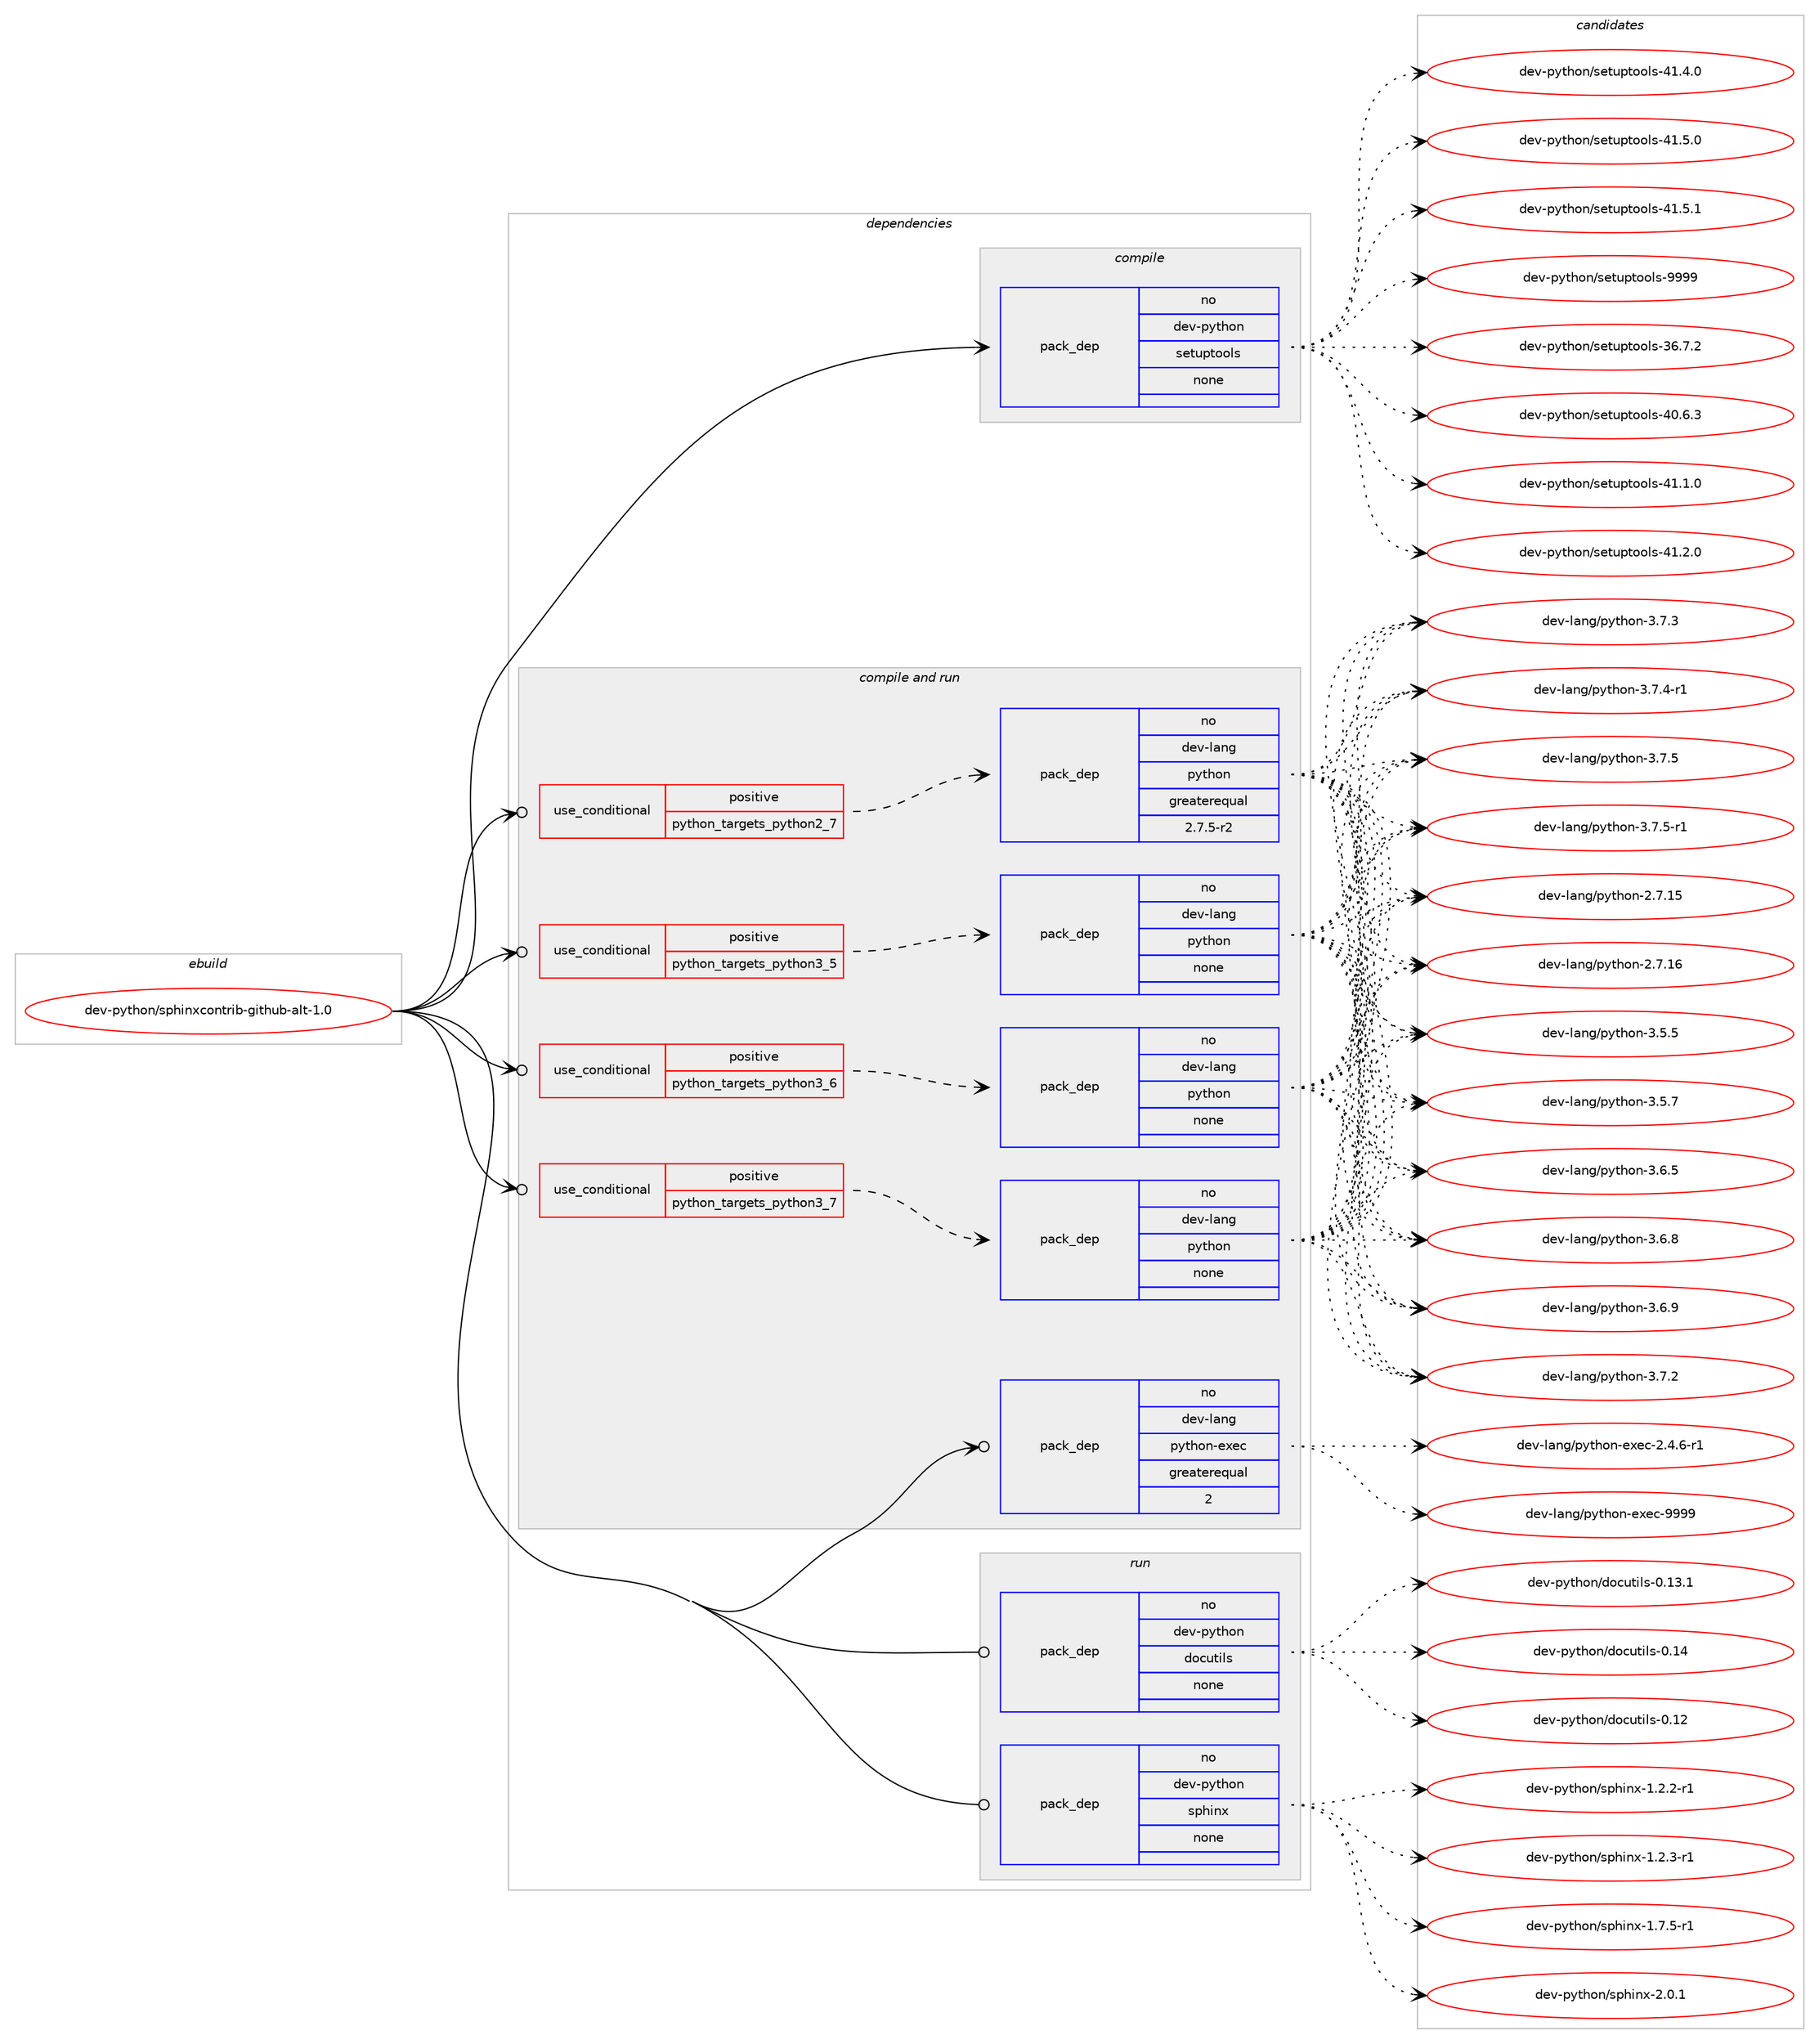 digraph prolog {

# *************
# Graph options
# *************

newrank=true;
concentrate=true;
compound=true;
graph [rankdir=LR,fontname=Helvetica,fontsize=10,ranksep=1.5];#, ranksep=2.5, nodesep=0.2];
edge  [arrowhead=vee];
node  [fontname=Helvetica,fontsize=10];

# **********
# The ebuild
# **********

subgraph cluster_leftcol {
color=gray;
rank=same;
label=<<i>ebuild</i>>;
id [label="dev-python/sphinxcontrib-github-alt-1.0", color=red, width=4, href="../dev-python/sphinxcontrib-github-alt-1.0.svg"];
}

# ****************
# The dependencies
# ****************

subgraph cluster_midcol {
color=gray;
label=<<i>dependencies</i>>;
subgraph cluster_compile {
fillcolor="#eeeeee";
style=filled;
label=<<i>compile</i>>;
subgraph pack476747 {
dependency638366 [label=<<TABLE BORDER="0" CELLBORDER="1" CELLSPACING="0" CELLPADDING="4" WIDTH="220"><TR><TD ROWSPAN="6" CELLPADDING="30">pack_dep</TD></TR><TR><TD WIDTH="110">no</TD></TR><TR><TD>dev-python</TD></TR><TR><TD>setuptools</TD></TR><TR><TD>none</TD></TR><TR><TD></TD></TR></TABLE>>, shape=none, color=blue];
}
id:e -> dependency638366:w [weight=20,style="solid",arrowhead="vee"];
}
subgraph cluster_compileandrun {
fillcolor="#eeeeee";
style=filled;
label=<<i>compile and run</i>>;
subgraph cond149738 {
dependency638367 [label=<<TABLE BORDER="0" CELLBORDER="1" CELLSPACING="0" CELLPADDING="4"><TR><TD ROWSPAN="3" CELLPADDING="10">use_conditional</TD></TR><TR><TD>positive</TD></TR><TR><TD>python_targets_python2_7</TD></TR></TABLE>>, shape=none, color=red];
subgraph pack476748 {
dependency638368 [label=<<TABLE BORDER="0" CELLBORDER="1" CELLSPACING="0" CELLPADDING="4" WIDTH="220"><TR><TD ROWSPAN="6" CELLPADDING="30">pack_dep</TD></TR><TR><TD WIDTH="110">no</TD></TR><TR><TD>dev-lang</TD></TR><TR><TD>python</TD></TR><TR><TD>greaterequal</TD></TR><TR><TD>2.7.5-r2</TD></TR></TABLE>>, shape=none, color=blue];
}
dependency638367:e -> dependency638368:w [weight=20,style="dashed",arrowhead="vee"];
}
id:e -> dependency638367:w [weight=20,style="solid",arrowhead="odotvee"];
subgraph cond149739 {
dependency638369 [label=<<TABLE BORDER="0" CELLBORDER="1" CELLSPACING="0" CELLPADDING="4"><TR><TD ROWSPAN="3" CELLPADDING="10">use_conditional</TD></TR><TR><TD>positive</TD></TR><TR><TD>python_targets_python3_5</TD></TR></TABLE>>, shape=none, color=red];
subgraph pack476749 {
dependency638370 [label=<<TABLE BORDER="0" CELLBORDER="1" CELLSPACING="0" CELLPADDING="4" WIDTH="220"><TR><TD ROWSPAN="6" CELLPADDING="30">pack_dep</TD></TR><TR><TD WIDTH="110">no</TD></TR><TR><TD>dev-lang</TD></TR><TR><TD>python</TD></TR><TR><TD>none</TD></TR><TR><TD></TD></TR></TABLE>>, shape=none, color=blue];
}
dependency638369:e -> dependency638370:w [weight=20,style="dashed",arrowhead="vee"];
}
id:e -> dependency638369:w [weight=20,style="solid",arrowhead="odotvee"];
subgraph cond149740 {
dependency638371 [label=<<TABLE BORDER="0" CELLBORDER="1" CELLSPACING="0" CELLPADDING="4"><TR><TD ROWSPAN="3" CELLPADDING="10">use_conditional</TD></TR><TR><TD>positive</TD></TR><TR><TD>python_targets_python3_6</TD></TR></TABLE>>, shape=none, color=red];
subgraph pack476750 {
dependency638372 [label=<<TABLE BORDER="0" CELLBORDER="1" CELLSPACING="0" CELLPADDING="4" WIDTH="220"><TR><TD ROWSPAN="6" CELLPADDING="30">pack_dep</TD></TR><TR><TD WIDTH="110">no</TD></TR><TR><TD>dev-lang</TD></TR><TR><TD>python</TD></TR><TR><TD>none</TD></TR><TR><TD></TD></TR></TABLE>>, shape=none, color=blue];
}
dependency638371:e -> dependency638372:w [weight=20,style="dashed",arrowhead="vee"];
}
id:e -> dependency638371:w [weight=20,style="solid",arrowhead="odotvee"];
subgraph cond149741 {
dependency638373 [label=<<TABLE BORDER="0" CELLBORDER="1" CELLSPACING="0" CELLPADDING="4"><TR><TD ROWSPAN="3" CELLPADDING="10">use_conditional</TD></TR><TR><TD>positive</TD></TR><TR><TD>python_targets_python3_7</TD></TR></TABLE>>, shape=none, color=red];
subgraph pack476751 {
dependency638374 [label=<<TABLE BORDER="0" CELLBORDER="1" CELLSPACING="0" CELLPADDING="4" WIDTH="220"><TR><TD ROWSPAN="6" CELLPADDING="30">pack_dep</TD></TR><TR><TD WIDTH="110">no</TD></TR><TR><TD>dev-lang</TD></TR><TR><TD>python</TD></TR><TR><TD>none</TD></TR><TR><TD></TD></TR></TABLE>>, shape=none, color=blue];
}
dependency638373:e -> dependency638374:w [weight=20,style="dashed",arrowhead="vee"];
}
id:e -> dependency638373:w [weight=20,style="solid",arrowhead="odotvee"];
subgraph pack476752 {
dependency638375 [label=<<TABLE BORDER="0" CELLBORDER="1" CELLSPACING="0" CELLPADDING="4" WIDTH="220"><TR><TD ROWSPAN="6" CELLPADDING="30">pack_dep</TD></TR><TR><TD WIDTH="110">no</TD></TR><TR><TD>dev-lang</TD></TR><TR><TD>python-exec</TD></TR><TR><TD>greaterequal</TD></TR><TR><TD>2</TD></TR></TABLE>>, shape=none, color=blue];
}
id:e -> dependency638375:w [weight=20,style="solid",arrowhead="odotvee"];
}
subgraph cluster_run {
fillcolor="#eeeeee";
style=filled;
label=<<i>run</i>>;
subgraph pack476753 {
dependency638376 [label=<<TABLE BORDER="0" CELLBORDER="1" CELLSPACING="0" CELLPADDING="4" WIDTH="220"><TR><TD ROWSPAN="6" CELLPADDING="30">pack_dep</TD></TR><TR><TD WIDTH="110">no</TD></TR><TR><TD>dev-python</TD></TR><TR><TD>docutils</TD></TR><TR><TD>none</TD></TR><TR><TD></TD></TR></TABLE>>, shape=none, color=blue];
}
id:e -> dependency638376:w [weight=20,style="solid",arrowhead="odot"];
subgraph pack476754 {
dependency638377 [label=<<TABLE BORDER="0" CELLBORDER="1" CELLSPACING="0" CELLPADDING="4" WIDTH="220"><TR><TD ROWSPAN="6" CELLPADDING="30">pack_dep</TD></TR><TR><TD WIDTH="110">no</TD></TR><TR><TD>dev-python</TD></TR><TR><TD>sphinx</TD></TR><TR><TD>none</TD></TR><TR><TD></TD></TR></TABLE>>, shape=none, color=blue];
}
id:e -> dependency638377:w [weight=20,style="solid",arrowhead="odot"];
}
}

# **************
# The candidates
# **************

subgraph cluster_choices {
rank=same;
color=gray;
label=<<i>candidates</i>>;

subgraph choice476747 {
color=black;
nodesep=1;
choice100101118451121211161041111104711510111611711211611111110811545515446554650 [label="dev-python/setuptools-36.7.2", color=red, width=4,href="../dev-python/setuptools-36.7.2.svg"];
choice100101118451121211161041111104711510111611711211611111110811545524846544651 [label="dev-python/setuptools-40.6.3", color=red, width=4,href="../dev-python/setuptools-40.6.3.svg"];
choice100101118451121211161041111104711510111611711211611111110811545524946494648 [label="dev-python/setuptools-41.1.0", color=red, width=4,href="../dev-python/setuptools-41.1.0.svg"];
choice100101118451121211161041111104711510111611711211611111110811545524946504648 [label="dev-python/setuptools-41.2.0", color=red, width=4,href="../dev-python/setuptools-41.2.0.svg"];
choice100101118451121211161041111104711510111611711211611111110811545524946524648 [label="dev-python/setuptools-41.4.0", color=red, width=4,href="../dev-python/setuptools-41.4.0.svg"];
choice100101118451121211161041111104711510111611711211611111110811545524946534648 [label="dev-python/setuptools-41.5.0", color=red, width=4,href="../dev-python/setuptools-41.5.0.svg"];
choice100101118451121211161041111104711510111611711211611111110811545524946534649 [label="dev-python/setuptools-41.5.1", color=red, width=4,href="../dev-python/setuptools-41.5.1.svg"];
choice10010111845112121116104111110471151011161171121161111111081154557575757 [label="dev-python/setuptools-9999", color=red, width=4,href="../dev-python/setuptools-9999.svg"];
dependency638366:e -> choice100101118451121211161041111104711510111611711211611111110811545515446554650:w [style=dotted,weight="100"];
dependency638366:e -> choice100101118451121211161041111104711510111611711211611111110811545524846544651:w [style=dotted,weight="100"];
dependency638366:e -> choice100101118451121211161041111104711510111611711211611111110811545524946494648:w [style=dotted,weight="100"];
dependency638366:e -> choice100101118451121211161041111104711510111611711211611111110811545524946504648:w [style=dotted,weight="100"];
dependency638366:e -> choice100101118451121211161041111104711510111611711211611111110811545524946524648:w [style=dotted,weight="100"];
dependency638366:e -> choice100101118451121211161041111104711510111611711211611111110811545524946534648:w [style=dotted,weight="100"];
dependency638366:e -> choice100101118451121211161041111104711510111611711211611111110811545524946534649:w [style=dotted,weight="100"];
dependency638366:e -> choice10010111845112121116104111110471151011161171121161111111081154557575757:w [style=dotted,weight="100"];
}
subgraph choice476748 {
color=black;
nodesep=1;
choice10010111845108971101034711212111610411111045504655464953 [label="dev-lang/python-2.7.15", color=red, width=4,href="../dev-lang/python-2.7.15.svg"];
choice10010111845108971101034711212111610411111045504655464954 [label="dev-lang/python-2.7.16", color=red, width=4,href="../dev-lang/python-2.7.16.svg"];
choice100101118451089711010347112121116104111110455146534653 [label="dev-lang/python-3.5.5", color=red, width=4,href="../dev-lang/python-3.5.5.svg"];
choice100101118451089711010347112121116104111110455146534655 [label="dev-lang/python-3.5.7", color=red, width=4,href="../dev-lang/python-3.5.7.svg"];
choice100101118451089711010347112121116104111110455146544653 [label="dev-lang/python-3.6.5", color=red, width=4,href="../dev-lang/python-3.6.5.svg"];
choice100101118451089711010347112121116104111110455146544656 [label="dev-lang/python-3.6.8", color=red, width=4,href="../dev-lang/python-3.6.8.svg"];
choice100101118451089711010347112121116104111110455146544657 [label="dev-lang/python-3.6.9", color=red, width=4,href="../dev-lang/python-3.6.9.svg"];
choice100101118451089711010347112121116104111110455146554650 [label="dev-lang/python-3.7.2", color=red, width=4,href="../dev-lang/python-3.7.2.svg"];
choice100101118451089711010347112121116104111110455146554651 [label="dev-lang/python-3.7.3", color=red, width=4,href="../dev-lang/python-3.7.3.svg"];
choice1001011184510897110103471121211161041111104551465546524511449 [label="dev-lang/python-3.7.4-r1", color=red, width=4,href="../dev-lang/python-3.7.4-r1.svg"];
choice100101118451089711010347112121116104111110455146554653 [label="dev-lang/python-3.7.5", color=red, width=4,href="../dev-lang/python-3.7.5.svg"];
choice1001011184510897110103471121211161041111104551465546534511449 [label="dev-lang/python-3.7.5-r1", color=red, width=4,href="../dev-lang/python-3.7.5-r1.svg"];
dependency638368:e -> choice10010111845108971101034711212111610411111045504655464953:w [style=dotted,weight="100"];
dependency638368:e -> choice10010111845108971101034711212111610411111045504655464954:w [style=dotted,weight="100"];
dependency638368:e -> choice100101118451089711010347112121116104111110455146534653:w [style=dotted,weight="100"];
dependency638368:e -> choice100101118451089711010347112121116104111110455146534655:w [style=dotted,weight="100"];
dependency638368:e -> choice100101118451089711010347112121116104111110455146544653:w [style=dotted,weight="100"];
dependency638368:e -> choice100101118451089711010347112121116104111110455146544656:w [style=dotted,weight="100"];
dependency638368:e -> choice100101118451089711010347112121116104111110455146544657:w [style=dotted,weight="100"];
dependency638368:e -> choice100101118451089711010347112121116104111110455146554650:w [style=dotted,weight="100"];
dependency638368:e -> choice100101118451089711010347112121116104111110455146554651:w [style=dotted,weight="100"];
dependency638368:e -> choice1001011184510897110103471121211161041111104551465546524511449:w [style=dotted,weight="100"];
dependency638368:e -> choice100101118451089711010347112121116104111110455146554653:w [style=dotted,weight="100"];
dependency638368:e -> choice1001011184510897110103471121211161041111104551465546534511449:w [style=dotted,weight="100"];
}
subgraph choice476749 {
color=black;
nodesep=1;
choice10010111845108971101034711212111610411111045504655464953 [label="dev-lang/python-2.7.15", color=red, width=4,href="../dev-lang/python-2.7.15.svg"];
choice10010111845108971101034711212111610411111045504655464954 [label="dev-lang/python-2.7.16", color=red, width=4,href="../dev-lang/python-2.7.16.svg"];
choice100101118451089711010347112121116104111110455146534653 [label="dev-lang/python-3.5.5", color=red, width=4,href="../dev-lang/python-3.5.5.svg"];
choice100101118451089711010347112121116104111110455146534655 [label="dev-lang/python-3.5.7", color=red, width=4,href="../dev-lang/python-3.5.7.svg"];
choice100101118451089711010347112121116104111110455146544653 [label="dev-lang/python-3.6.5", color=red, width=4,href="../dev-lang/python-3.6.5.svg"];
choice100101118451089711010347112121116104111110455146544656 [label="dev-lang/python-3.6.8", color=red, width=4,href="../dev-lang/python-3.6.8.svg"];
choice100101118451089711010347112121116104111110455146544657 [label="dev-lang/python-3.6.9", color=red, width=4,href="../dev-lang/python-3.6.9.svg"];
choice100101118451089711010347112121116104111110455146554650 [label="dev-lang/python-3.7.2", color=red, width=4,href="../dev-lang/python-3.7.2.svg"];
choice100101118451089711010347112121116104111110455146554651 [label="dev-lang/python-3.7.3", color=red, width=4,href="../dev-lang/python-3.7.3.svg"];
choice1001011184510897110103471121211161041111104551465546524511449 [label="dev-lang/python-3.7.4-r1", color=red, width=4,href="../dev-lang/python-3.7.4-r1.svg"];
choice100101118451089711010347112121116104111110455146554653 [label="dev-lang/python-3.7.5", color=red, width=4,href="../dev-lang/python-3.7.5.svg"];
choice1001011184510897110103471121211161041111104551465546534511449 [label="dev-lang/python-3.7.5-r1", color=red, width=4,href="../dev-lang/python-3.7.5-r1.svg"];
dependency638370:e -> choice10010111845108971101034711212111610411111045504655464953:w [style=dotted,weight="100"];
dependency638370:e -> choice10010111845108971101034711212111610411111045504655464954:w [style=dotted,weight="100"];
dependency638370:e -> choice100101118451089711010347112121116104111110455146534653:w [style=dotted,weight="100"];
dependency638370:e -> choice100101118451089711010347112121116104111110455146534655:w [style=dotted,weight="100"];
dependency638370:e -> choice100101118451089711010347112121116104111110455146544653:w [style=dotted,weight="100"];
dependency638370:e -> choice100101118451089711010347112121116104111110455146544656:w [style=dotted,weight="100"];
dependency638370:e -> choice100101118451089711010347112121116104111110455146544657:w [style=dotted,weight="100"];
dependency638370:e -> choice100101118451089711010347112121116104111110455146554650:w [style=dotted,weight="100"];
dependency638370:e -> choice100101118451089711010347112121116104111110455146554651:w [style=dotted,weight="100"];
dependency638370:e -> choice1001011184510897110103471121211161041111104551465546524511449:w [style=dotted,weight="100"];
dependency638370:e -> choice100101118451089711010347112121116104111110455146554653:w [style=dotted,weight="100"];
dependency638370:e -> choice1001011184510897110103471121211161041111104551465546534511449:w [style=dotted,weight="100"];
}
subgraph choice476750 {
color=black;
nodesep=1;
choice10010111845108971101034711212111610411111045504655464953 [label="dev-lang/python-2.7.15", color=red, width=4,href="../dev-lang/python-2.7.15.svg"];
choice10010111845108971101034711212111610411111045504655464954 [label="dev-lang/python-2.7.16", color=red, width=4,href="../dev-lang/python-2.7.16.svg"];
choice100101118451089711010347112121116104111110455146534653 [label="dev-lang/python-3.5.5", color=red, width=4,href="../dev-lang/python-3.5.5.svg"];
choice100101118451089711010347112121116104111110455146534655 [label="dev-lang/python-3.5.7", color=red, width=4,href="../dev-lang/python-3.5.7.svg"];
choice100101118451089711010347112121116104111110455146544653 [label="dev-lang/python-3.6.5", color=red, width=4,href="../dev-lang/python-3.6.5.svg"];
choice100101118451089711010347112121116104111110455146544656 [label="dev-lang/python-3.6.8", color=red, width=4,href="../dev-lang/python-3.6.8.svg"];
choice100101118451089711010347112121116104111110455146544657 [label="dev-lang/python-3.6.9", color=red, width=4,href="../dev-lang/python-3.6.9.svg"];
choice100101118451089711010347112121116104111110455146554650 [label="dev-lang/python-3.7.2", color=red, width=4,href="../dev-lang/python-3.7.2.svg"];
choice100101118451089711010347112121116104111110455146554651 [label="dev-lang/python-3.7.3", color=red, width=4,href="../dev-lang/python-3.7.3.svg"];
choice1001011184510897110103471121211161041111104551465546524511449 [label="dev-lang/python-3.7.4-r1", color=red, width=4,href="../dev-lang/python-3.7.4-r1.svg"];
choice100101118451089711010347112121116104111110455146554653 [label="dev-lang/python-3.7.5", color=red, width=4,href="../dev-lang/python-3.7.5.svg"];
choice1001011184510897110103471121211161041111104551465546534511449 [label="dev-lang/python-3.7.5-r1", color=red, width=4,href="../dev-lang/python-3.7.5-r1.svg"];
dependency638372:e -> choice10010111845108971101034711212111610411111045504655464953:w [style=dotted,weight="100"];
dependency638372:e -> choice10010111845108971101034711212111610411111045504655464954:w [style=dotted,weight="100"];
dependency638372:e -> choice100101118451089711010347112121116104111110455146534653:w [style=dotted,weight="100"];
dependency638372:e -> choice100101118451089711010347112121116104111110455146534655:w [style=dotted,weight="100"];
dependency638372:e -> choice100101118451089711010347112121116104111110455146544653:w [style=dotted,weight="100"];
dependency638372:e -> choice100101118451089711010347112121116104111110455146544656:w [style=dotted,weight="100"];
dependency638372:e -> choice100101118451089711010347112121116104111110455146544657:w [style=dotted,weight="100"];
dependency638372:e -> choice100101118451089711010347112121116104111110455146554650:w [style=dotted,weight="100"];
dependency638372:e -> choice100101118451089711010347112121116104111110455146554651:w [style=dotted,weight="100"];
dependency638372:e -> choice1001011184510897110103471121211161041111104551465546524511449:w [style=dotted,weight="100"];
dependency638372:e -> choice100101118451089711010347112121116104111110455146554653:w [style=dotted,weight="100"];
dependency638372:e -> choice1001011184510897110103471121211161041111104551465546534511449:w [style=dotted,weight="100"];
}
subgraph choice476751 {
color=black;
nodesep=1;
choice10010111845108971101034711212111610411111045504655464953 [label="dev-lang/python-2.7.15", color=red, width=4,href="../dev-lang/python-2.7.15.svg"];
choice10010111845108971101034711212111610411111045504655464954 [label="dev-lang/python-2.7.16", color=red, width=4,href="../dev-lang/python-2.7.16.svg"];
choice100101118451089711010347112121116104111110455146534653 [label="dev-lang/python-3.5.5", color=red, width=4,href="../dev-lang/python-3.5.5.svg"];
choice100101118451089711010347112121116104111110455146534655 [label="dev-lang/python-3.5.7", color=red, width=4,href="../dev-lang/python-3.5.7.svg"];
choice100101118451089711010347112121116104111110455146544653 [label="dev-lang/python-3.6.5", color=red, width=4,href="../dev-lang/python-3.6.5.svg"];
choice100101118451089711010347112121116104111110455146544656 [label="dev-lang/python-3.6.8", color=red, width=4,href="../dev-lang/python-3.6.8.svg"];
choice100101118451089711010347112121116104111110455146544657 [label="dev-lang/python-3.6.9", color=red, width=4,href="../dev-lang/python-3.6.9.svg"];
choice100101118451089711010347112121116104111110455146554650 [label="dev-lang/python-3.7.2", color=red, width=4,href="../dev-lang/python-3.7.2.svg"];
choice100101118451089711010347112121116104111110455146554651 [label="dev-lang/python-3.7.3", color=red, width=4,href="../dev-lang/python-3.7.3.svg"];
choice1001011184510897110103471121211161041111104551465546524511449 [label="dev-lang/python-3.7.4-r1", color=red, width=4,href="../dev-lang/python-3.7.4-r1.svg"];
choice100101118451089711010347112121116104111110455146554653 [label="dev-lang/python-3.7.5", color=red, width=4,href="../dev-lang/python-3.7.5.svg"];
choice1001011184510897110103471121211161041111104551465546534511449 [label="dev-lang/python-3.7.5-r1", color=red, width=4,href="../dev-lang/python-3.7.5-r1.svg"];
dependency638374:e -> choice10010111845108971101034711212111610411111045504655464953:w [style=dotted,weight="100"];
dependency638374:e -> choice10010111845108971101034711212111610411111045504655464954:w [style=dotted,weight="100"];
dependency638374:e -> choice100101118451089711010347112121116104111110455146534653:w [style=dotted,weight="100"];
dependency638374:e -> choice100101118451089711010347112121116104111110455146534655:w [style=dotted,weight="100"];
dependency638374:e -> choice100101118451089711010347112121116104111110455146544653:w [style=dotted,weight="100"];
dependency638374:e -> choice100101118451089711010347112121116104111110455146544656:w [style=dotted,weight="100"];
dependency638374:e -> choice100101118451089711010347112121116104111110455146544657:w [style=dotted,weight="100"];
dependency638374:e -> choice100101118451089711010347112121116104111110455146554650:w [style=dotted,weight="100"];
dependency638374:e -> choice100101118451089711010347112121116104111110455146554651:w [style=dotted,weight="100"];
dependency638374:e -> choice1001011184510897110103471121211161041111104551465546524511449:w [style=dotted,weight="100"];
dependency638374:e -> choice100101118451089711010347112121116104111110455146554653:w [style=dotted,weight="100"];
dependency638374:e -> choice1001011184510897110103471121211161041111104551465546534511449:w [style=dotted,weight="100"];
}
subgraph choice476752 {
color=black;
nodesep=1;
choice10010111845108971101034711212111610411111045101120101994550465246544511449 [label="dev-lang/python-exec-2.4.6-r1", color=red, width=4,href="../dev-lang/python-exec-2.4.6-r1.svg"];
choice10010111845108971101034711212111610411111045101120101994557575757 [label="dev-lang/python-exec-9999", color=red, width=4,href="../dev-lang/python-exec-9999.svg"];
dependency638375:e -> choice10010111845108971101034711212111610411111045101120101994550465246544511449:w [style=dotted,weight="100"];
dependency638375:e -> choice10010111845108971101034711212111610411111045101120101994557575757:w [style=dotted,weight="100"];
}
subgraph choice476753 {
color=black;
nodesep=1;
choice1001011184511212111610411111047100111991171161051081154548464950 [label="dev-python/docutils-0.12", color=red, width=4,href="../dev-python/docutils-0.12.svg"];
choice10010111845112121116104111110471001119911711610510811545484649514649 [label="dev-python/docutils-0.13.1", color=red, width=4,href="../dev-python/docutils-0.13.1.svg"];
choice1001011184511212111610411111047100111991171161051081154548464952 [label="dev-python/docutils-0.14", color=red, width=4,href="../dev-python/docutils-0.14.svg"];
dependency638376:e -> choice1001011184511212111610411111047100111991171161051081154548464950:w [style=dotted,weight="100"];
dependency638376:e -> choice10010111845112121116104111110471001119911711610510811545484649514649:w [style=dotted,weight="100"];
dependency638376:e -> choice1001011184511212111610411111047100111991171161051081154548464952:w [style=dotted,weight="100"];
}
subgraph choice476754 {
color=black;
nodesep=1;
choice10010111845112121116104111110471151121041051101204549465046504511449 [label="dev-python/sphinx-1.2.2-r1", color=red, width=4,href="../dev-python/sphinx-1.2.2-r1.svg"];
choice10010111845112121116104111110471151121041051101204549465046514511449 [label="dev-python/sphinx-1.2.3-r1", color=red, width=4,href="../dev-python/sphinx-1.2.3-r1.svg"];
choice10010111845112121116104111110471151121041051101204549465546534511449 [label="dev-python/sphinx-1.7.5-r1", color=red, width=4,href="../dev-python/sphinx-1.7.5-r1.svg"];
choice1001011184511212111610411111047115112104105110120455046484649 [label="dev-python/sphinx-2.0.1", color=red, width=4,href="../dev-python/sphinx-2.0.1.svg"];
dependency638377:e -> choice10010111845112121116104111110471151121041051101204549465046504511449:w [style=dotted,weight="100"];
dependency638377:e -> choice10010111845112121116104111110471151121041051101204549465046514511449:w [style=dotted,weight="100"];
dependency638377:e -> choice10010111845112121116104111110471151121041051101204549465546534511449:w [style=dotted,weight="100"];
dependency638377:e -> choice1001011184511212111610411111047115112104105110120455046484649:w [style=dotted,weight="100"];
}
}

}
